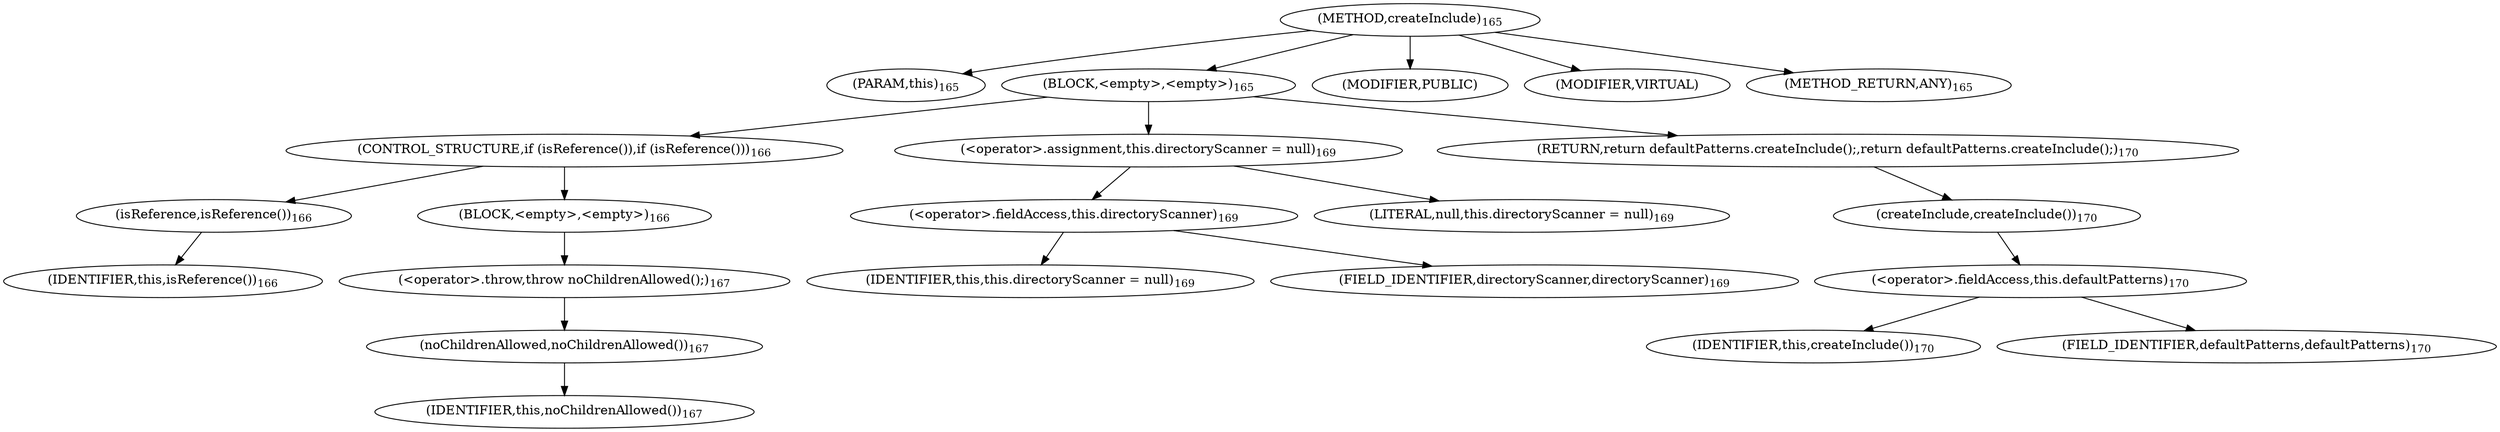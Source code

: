 digraph "createInclude" {  
"537" [label = <(METHOD,createInclude)<SUB>165</SUB>> ]
"35" [label = <(PARAM,this)<SUB>165</SUB>> ]
"538" [label = <(BLOCK,&lt;empty&gt;,&lt;empty&gt;)<SUB>165</SUB>> ]
"539" [label = <(CONTROL_STRUCTURE,if (isReference()),if (isReference()))<SUB>166</SUB>> ]
"540" [label = <(isReference,isReference())<SUB>166</SUB>> ]
"34" [label = <(IDENTIFIER,this,isReference())<SUB>166</SUB>> ]
"541" [label = <(BLOCK,&lt;empty&gt;,&lt;empty&gt;)<SUB>166</SUB>> ]
"542" [label = <(&lt;operator&gt;.throw,throw noChildrenAllowed();)<SUB>167</SUB>> ]
"543" [label = <(noChildrenAllowed,noChildrenAllowed())<SUB>167</SUB>> ]
"36" [label = <(IDENTIFIER,this,noChildrenAllowed())<SUB>167</SUB>> ]
"544" [label = <(&lt;operator&gt;.assignment,this.directoryScanner = null)<SUB>169</SUB>> ]
"545" [label = <(&lt;operator&gt;.fieldAccess,this.directoryScanner)<SUB>169</SUB>> ]
"546" [label = <(IDENTIFIER,this,this.directoryScanner = null)<SUB>169</SUB>> ]
"547" [label = <(FIELD_IDENTIFIER,directoryScanner,directoryScanner)<SUB>169</SUB>> ]
"548" [label = <(LITERAL,null,this.directoryScanner = null)<SUB>169</SUB>> ]
"549" [label = <(RETURN,return defaultPatterns.createInclude();,return defaultPatterns.createInclude();)<SUB>170</SUB>> ]
"550" [label = <(createInclude,createInclude())<SUB>170</SUB>> ]
"551" [label = <(&lt;operator&gt;.fieldAccess,this.defaultPatterns)<SUB>170</SUB>> ]
"552" [label = <(IDENTIFIER,this,createInclude())<SUB>170</SUB>> ]
"553" [label = <(FIELD_IDENTIFIER,defaultPatterns,defaultPatterns)<SUB>170</SUB>> ]
"554" [label = <(MODIFIER,PUBLIC)> ]
"555" [label = <(MODIFIER,VIRTUAL)> ]
"556" [label = <(METHOD_RETURN,ANY)<SUB>165</SUB>> ]
  "537" -> "35" 
  "537" -> "538" 
  "537" -> "554" 
  "537" -> "555" 
  "537" -> "556" 
  "538" -> "539" 
  "538" -> "544" 
  "538" -> "549" 
  "539" -> "540" 
  "539" -> "541" 
  "540" -> "34" 
  "541" -> "542" 
  "542" -> "543" 
  "543" -> "36" 
  "544" -> "545" 
  "544" -> "548" 
  "545" -> "546" 
  "545" -> "547" 
  "549" -> "550" 
  "550" -> "551" 
  "551" -> "552" 
  "551" -> "553" 
}
